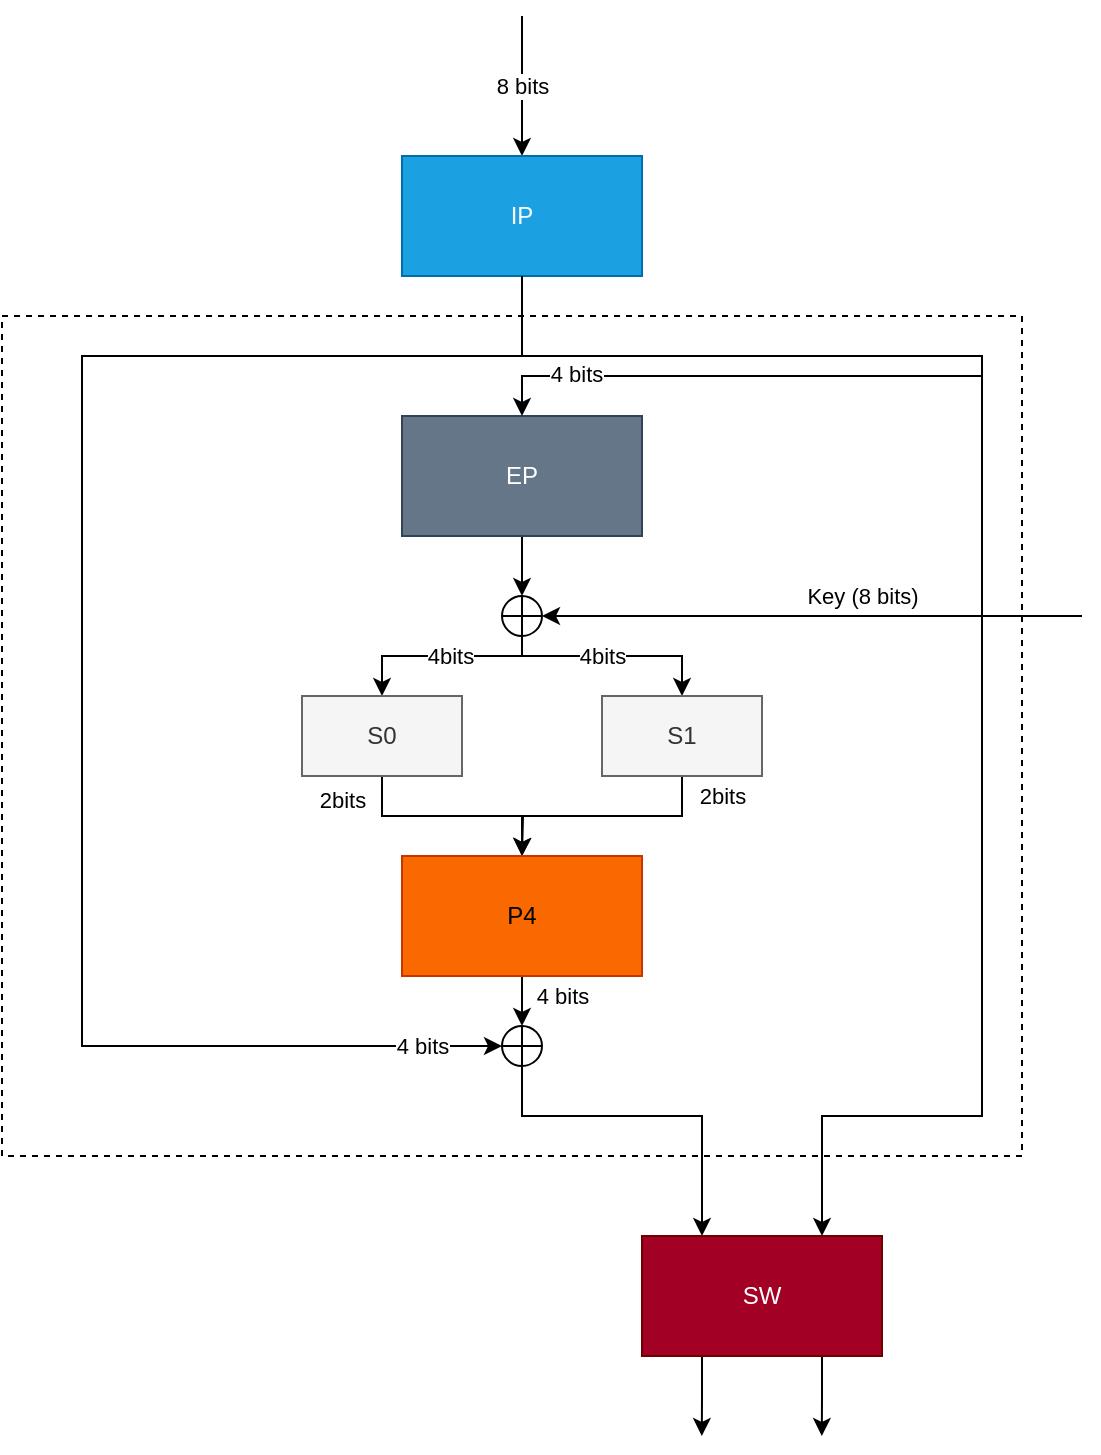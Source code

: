<mxfile version="22.1.16" type="device">
  <diagram name="Stránka-1" id="YqRgB6bF7ps_heDAT-wN">
    <mxGraphModel dx="1434" dy="844" grid="1" gridSize="10" guides="1" tooltips="1" connect="1" arrows="1" fold="1" page="1" pageScale="1" pageWidth="827" pageHeight="1169" math="0" shadow="0">
      <root>
        <mxCell id="0" />
        <mxCell id="1" parent="0" />
        <mxCell id="K76wG6FOY4topmR0PgGp-7" value="" style="rounded=0;whiteSpace=wrap;html=1;dashed=1;fillColor=none;movable=0;resizable=0;rotatable=0;deletable=0;editable=0;locked=1;connectable=0;" parent="1" vertex="1">
          <mxGeometry x="120" y="220" width="510" height="420" as="geometry" />
        </mxCell>
        <mxCell id="K76wG6FOY4topmR0PgGp-6" value="8 bits" style="edgeStyle=orthogonalEdgeStyle;rounded=0;orthogonalLoop=1;jettySize=auto;html=1;exitX=0.5;exitY=0;exitDx=0;exitDy=0;startArrow=classic;startFill=1;endArrow=none;endFill=0;" parent="1" source="K76wG6FOY4topmR0PgGp-5" edge="1">
          <mxGeometry relative="1" as="geometry">
            <mxPoint x="380" y="70" as="targetPoint" />
          </mxGeometry>
        </mxCell>
        <mxCell id="K76wG6FOY4topmR0PgGp-5" value="IP" style="rounded=0;whiteSpace=wrap;html=1;fillColor=#1ba1e2;fontColor=#ffffff;strokeColor=#006EAF;" parent="1" vertex="1">
          <mxGeometry x="320" y="140" width="120" height="60" as="geometry" />
        </mxCell>
        <mxCell id="K76wG6FOY4topmR0PgGp-8" value="" style="endArrow=none;html=1;rounded=0;exitX=0.5;exitY=1;exitDx=0;exitDy=0;" parent="1" source="K76wG6FOY4topmR0PgGp-5" edge="1">
          <mxGeometry width="50" height="50" relative="1" as="geometry">
            <mxPoint x="390" y="380" as="sourcePoint" />
            <mxPoint x="380" y="240" as="targetPoint" />
          </mxGeometry>
        </mxCell>
        <mxCell id="K76wG6FOY4topmR0PgGp-28" style="edgeStyle=orthogonalEdgeStyle;rounded=0;orthogonalLoop=1;jettySize=auto;html=1;exitX=0.5;exitY=1;exitDx=0;exitDy=0;entryX=0.5;entryY=0;entryDx=0;entryDy=0;" parent="1" source="K76wG6FOY4topmR0PgGp-9" target="K76wG6FOY4topmR0PgGp-11" edge="1">
          <mxGeometry relative="1" as="geometry" />
        </mxCell>
        <mxCell id="K76wG6FOY4topmR0PgGp-9" value="EP" style="rounded=0;whiteSpace=wrap;html=1;fillColor=#647687;fontColor=#ffffff;strokeColor=#314354;" parent="1" vertex="1">
          <mxGeometry x="320" y="270" width="120" height="60" as="geometry" />
        </mxCell>
        <mxCell id="K76wG6FOY4topmR0PgGp-23" style="edgeStyle=orthogonalEdgeStyle;rounded=0;orthogonalLoop=1;jettySize=auto;html=1;exitX=0.5;exitY=1;exitDx=0;exitDy=0;entryX=0.5;entryY=0;entryDx=0;entryDy=0;" parent="1" source="K76wG6FOY4topmR0PgGp-11" target="K76wG6FOY4topmR0PgGp-12" edge="1">
          <mxGeometry relative="1" as="geometry">
            <Array as="points">
              <mxPoint x="380" y="390" />
              <mxPoint x="310" y="390" />
            </Array>
          </mxGeometry>
        </mxCell>
        <mxCell id="K76wG6FOY4topmR0PgGp-34" value="4bits" style="edgeLabel;html=1;align=center;verticalAlign=middle;resizable=0;points=[];" parent="K76wG6FOY4topmR0PgGp-23" vertex="1" connectable="0">
          <mxGeometry x="-0.08" relative="1" as="geometry">
            <mxPoint as="offset" />
          </mxGeometry>
        </mxCell>
        <mxCell id="K76wG6FOY4topmR0PgGp-24" style="edgeStyle=orthogonalEdgeStyle;rounded=0;orthogonalLoop=1;jettySize=auto;html=1;exitX=0.5;exitY=1;exitDx=0;exitDy=0;" parent="1" source="K76wG6FOY4topmR0PgGp-11" target="K76wG6FOY4topmR0PgGp-13" edge="1">
          <mxGeometry relative="1" as="geometry">
            <Array as="points">
              <mxPoint x="380" y="390" />
              <mxPoint x="460" y="390" />
            </Array>
          </mxGeometry>
        </mxCell>
        <mxCell id="K76wG6FOY4topmR0PgGp-35" value="4bits" style="edgeLabel;html=1;align=center;verticalAlign=middle;resizable=0;points=[];" parent="K76wG6FOY4topmR0PgGp-24" vertex="1" connectable="0">
          <mxGeometry y="-2" relative="1" as="geometry">
            <mxPoint x="-5" y="-2" as="offset" />
          </mxGeometry>
        </mxCell>
        <mxCell id="K76wG6FOY4topmR0PgGp-11" value="" style="shape=orEllipse;perimeter=ellipsePerimeter;whiteSpace=wrap;html=1;backgroundOutline=1;" parent="1" vertex="1">
          <mxGeometry x="370" y="360" width="20" height="20" as="geometry" />
        </mxCell>
        <mxCell id="K76wG6FOY4topmR0PgGp-30" style="edgeStyle=orthogonalEdgeStyle;rounded=0;orthogonalLoop=1;jettySize=auto;html=1;exitX=0.5;exitY=1;exitDx=0;exitDy=0;entryX=0.5;entryY=0;entryDx=0;entryDy=0;" parent="1" source="K76wG6FOY4topmR0PgGp-12" target="K76wG6FOY4topmR0PgGp-14" edge="1">
          <mxGeometry relative="1" as="geometry" />
        </mxCell>
        <mxCell id="K76wG6FOY4topmR0PgGp-33" value="2bits" style="edgeLabel;html=1;align=center;verticalAlign=middle;resizable=0;points=[];" parent="K76wG6FOY4topmR0PgGp-30" vertex="1" connectable="0">
          <mxGeometry x="-0.782" y="1" relative="1" as="geometry">
            <mxPoint x="-21" as="offset" />
          </mxGeometry>
        </mxCell>
        <mxCell id="K76wG6FOY4topmR0PgGp-12" value="S0" style="rounded=0;whiteSpace=wrap;html=1;fillColor=#f5f5f5;strokeColor=#666666;fontColor=#333333;" parent="1" vertex="1">
          <mxGeometry x="270" y="410" width="80" height="40" as="geometry" />
        </mxCell>
        <mxCell id="K76wG6FOY4topmR0PgGp-31" style="edgeStyle=orthogonalEdgeStyle;rounded=0;orthogonalLoop=1;jettySize=auto;html=1;exitX=0.5;exitY=1;exitDx=0;exitDy=0;" parent="1" source="K76wG6FOY4topmR0PgGp-13" edge="1">
          <mxGeometry relative="1" as="geometry">
            <mxPoint x="380" y="490" as="targetPoint" />
          </mxGeometry>
        </mxCell>
        <mxCell id="K76wG6FOY4topmR0PgGp-32" value="2bits" style="edgeLabel;html=1;align=center;verticalAlign=middle;resizable=0;points=[];" parent="K76wG6FOY4topmR0PgGp-31" vertex="1" connectable="0">
          <mxGeometry x="-0.431" y="1" relative="1" as="geometry">
            <mxPoint x="34" y="-11" as="offset" />
          </mxGeometry>
        </mxCell>
        <mxCell id="K76wG6FOY4topmR0PgGp-13" value="S1" style="rounded=0;whiteSpace=wrap;html=1;fillColor=#f5f5f5;strokeColor=#666666;fontColor=#333333;" parent="1" vertex="1">
          <mxGeometry x="420" y="410" width="80" height="40" as="geometry" />
        </mxCell>
        <mxCell id="K76wG6FOY4topmR0PgGp-19" value="" style="edgeStyle=orthogonalEdgeStyle;rounded=0;orthogonalLoop=1;jettySize=auto;html=1;" parent="1" source="K76wG6FOY4topmR0PgGp-14" target="K76wG6FOY4topmR0PgGp-15" edge="1">
          <mxGeometry relative="1" as="geometry" />
        </mxCell>
        <mxCell id="K76wG6FOY4topmR0PgGp-37" value="4 bits" style="edgeLabel;html=1;align=center;verticalAlign=middle;resizable=0;points=[];" parent="K76wG6FOY4topmR0PgGp-19" vertex="1" connectable="0">
          <mxGeometry x="0.549" relative="1" as="geometry">
            <mxPoint x="20" y="-3" as="offset" />
          </mxGeometry>
        </mxCell>
        <mxCell id="K76wG6FOY4topmR0PgGp-14" value="P4" style="rounded=0;whiteSpace=wrap;html=1;fillColor=#fa6800;fontColor=#000000;strokeColor=#C73500;" parent="1" vertex="1">
          <mxGeometry x="320" y="490" width="120" height="60" as="geometry" />
        </mxCell>
        <mxCell id="K76wG6FOY4topmR0PgGp-39" style="edgeStyle=orthogonalEdgeStyle;rounded=0;orthogonalLoop=1;jettySize=auto;html=1;exitX=0.5;exitY=1;exitDx=0;exitDy=0;entryX=0.25;entryY=0;entryDx=0;entryDy=0;" parent="1" source="K76wG6FOY4topmR0PgGp-15" target="K76wG6FOY4topmR0PgGp-16" edge="1">
          <mxGeometry relative="1" as="geometry">
            <Array as="points">
              <mxPoint x="380" y="620" />
              <mxPoint x="470" y="620" />
            </Array>
          </mxGeometry>
        </mxCell>
        <mxCell id="K76wG6FOY4topmR0PgGp-15" value="" style="shape=orEllipse;perimeter=ellipsePerimeter;whiteSpace=wrap;html=1;backgroundOutline=1;" parent="1" vertex="1">
          <mxGeometry x="370" y="575" width="20" height="20" as="geometry" />
        </mxCell>
        <mxCell id="K76wG6FOY4topmR0PgGp-40" style="edgeStyle=orthogonalEdgeStyle;rounded=0;orthogonalLoop=1;jettySize=auto;html=1;exitX=0.25;exitY=1;exitDx=0;exitDy=0;" parent="1" source="K76wG6FOY4topmR0PgGp-16" edge="1">
          <mxGeometry relative="1" as="geometry">
            <mxPoint x="469.897" y="780" as="targetPoint" />
          </mxGeometry>
        </mxCell>
        <mxCell id="K76wG6FOY4topmR0PgGp-41" style="edgeStyle=orthogonalEdgeStyle;rounded=0;orthogonalLoop=1;jettySize=auto;html=1;exitX=0.75;exitY=1;exitDx=0;exitDy=0;" parent="1" source="K76wG6FOY4topmR0PgGp-16" edge="1">
          <mxGeometry relative="1" as="geometry">
            <mxPoint x="529.897" y="780" as="targetPoint" />
          </mxGeometry>
        </mxCell>
        <mxCell id="K76wG6FOY4topmR0PgGp-16" value="SW" style="rounded=0;whiteSpace=wrap;html=1;fillColor=#a20025;fontColor=#ffffff;strokeColor=#6F0000;" parent="1" vertex="1">
          <mxGeometry x="440" y="680" width="120" height="60" as="geometry" />
        </mxCell>
        <mxCell id="K76wG6FOY4topmR0PgGp-17" value="" style="endArrow=classic;html=1;rounded=0;entryX=0.75;entryY=0;entryDx=0;entryDy=0;" parent="1" target="K76wG6FOY4topmR0PgGp-16" edge="1">
          <mxGeometry width="50" height="50" relative="1" as="geometry">
            <mxPoint x="380" y="240" as="sourcePoint" />
            <mxPoint x="440" y="330" as="targetPoint" />
            <Array as="points">
              <mxPoint x="610" y="240" />
              <mxPoint x="610" y="620" />
              <mxPoint x="570" y="620" />
              <mxPoint x="530" y="620" />
            </Array>
          </mxGeometry>
        </mxCell>
        <mxCell id="K76wG6FOY4topmR0PgGp-18" value="" style="endArrow=classic;html=1;rounded=0;entryX=0;entryY=0.5;entryDx=0;entryDy=0;" parent="1" target="K76wG6FOY4topmR0PgGp-15" edge="1">
          <mxGeometry width="50" height="50" relative="1" as="geometry">
            <mxPoint x="380" y="240" as="sourcePoint" />
            <mxPoint x="440" y="330" as="targetPoint" />
            <Array as="points">
              <mxPoint x="160" y="240" />
              <mxPoint x="160" y="585" />
            </Array>
          </mxGeometry>
        </mxCell>
        <mxCell id="K76wG6FOY4topmR0PgGp-38" value="4 bits" style="edgeLabel;html=1;align=center;verticalAlign=middle;resizable=0;points=[];" parent="K76wG6FOY4topmR0PgGp-18" vertex="1" connectable="0">
          <mxGeometry x="0.938" y="-1" relative="1" as="geometry">
            <mxPoint x="-16" y="-1" as="offset" />
          </mxGeometry>
        </mxCell>
        <mxCell id="K76wG6FOY4topmR0PgGp-25" value="" style="endArrow=classic;html=1;rounded=0;entryX=1;entryY=0.5;entryDx=0;entryDy=0;" parent="1" target="K76wG6FOY4topmR0PgGp-11" edge="1">
          <mxGeometry width="50" height="50" relative="1" as="geometry">
            <mxPoint x="660" y="370" as="sourcePoint" />
            <mxPoint x="440" y="330" as="targetPoint" />
          </mxGeometry>
        </mxCell>
        <mxCell id="K76wG6FOY4topmR0PgGp-29" value="Key (8 bits)" style="edgeLabel;html=1;align=center;verticalAlign=middle;resizable=0;points=[];" parent="K76wG6FOY4topmR0PgGp-25" vertex="1" connectable="0">
          <mxGeometry x="-0.859" y="-1" relative="1" as="geometry">
            <mxPoint x="-91" y="-9" as="offset" />
          </mxGeometry>
        </mxCell>
        <mxCell id="K76wG6FOY4topmR0PgGp-26" value="" style="endArrow=classic;html=1;rounded=0;entryX=0.5;entryY=0;entryDx=0;entryDy=0;" parent="1" target="K76wG6FOY4topmR0PgGp-9" edge="1">
          <mxGeometry width="50" height="50" relative="1" as="geometry">
            <mxPoint x="610" y="250" as="sourcePoint" />
            <mxPoint x="440" y="330" as="targetPoint" />
            <Array as="points">
              <mxPoint x="380" y="250" />
            </Array>
          </mxGeometry>
        </mxCell>
        <mxCell id="K76wG6FOY4topmR0PgGp-27" value="4 bits" style="edgeLabel;html=1;align=center;verticalAlign=middle;resizable=0;points=[];" parent="K76wG6FOY4topmR0PgGp-26" vertex="1" connectable="0">
          <mxGeometry x="0.624" y="-1" relative="1" as="geometry">
            <mxPoint as="offset" />
          </mxGeometry>
        </mxCell>
      </root>
    </mxGraphModel>
  </diagram>
</mxfile>
